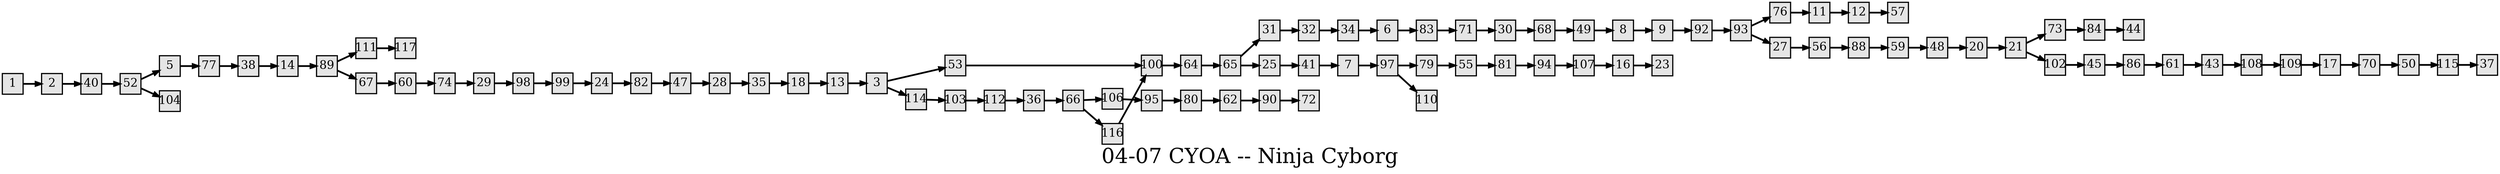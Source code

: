 digraph g{
  graph [ label="04-07 CYOA -- Ninja Cyborg" rankdir=LR, ordering=out, fontsize=36, nodesep="0.35", ranksep="0.45"];
  node  [shape=rect, penwidth=2, fontsize=20, style=filled, fillcolor=grey90, margin="0,0", labelfloat=true, regular=true, fixedsize=true];
  edge  [labelfloat=true, penwidth=3, fontsize=12];

  1 -> 2;
  2 -> 40;
  3 -> 53;
  3 -> 114;
  5 -> 77;
  6 -> 83;
  7 -> 97;
  8 -> 9;
  9 -> 92;
  11 -> 12;
  12 -> 57;
  13 -> 3;
  14 -> 89;
  16 -> 23;
  17 -> 70;
  18 -> 13;
  20 -> 21;
  21 -> 73;
  21 -> 102;
  24 -> 82;
  25 -> 41;
  27 -> 56;
  28 -> 35;
  29 -> 98;
  30 -> 68;
  31 -> 32;
  32 -> 34;
  34 -> 6;
  35 -> 18;
  36 -> 66;
  38 -> 14;
  40 -> 52;
  41 -> 7;
  43 -> 108;
  45 -> 86;
  47 -> 28;
  48 -> 20;
  49 -> 8;
  50 -> 115;
  52 -> 5;
  52 -> 104;
  53 -> 100;
  55 -> 81;
  56 -> 88;
  59 -> 48;
  60 -> 74;
  61 -> 43;
  62 -> 90;
  64 -> 65;
  65 -> 31;
  65 -> 25;
  66 -> 106;
  66 -> 116;
  67 -> 60;
  68 -> 49;
  70 -> 50;
  71 -> 30;
  73 -> 84;
  74 -> 29;
  76 -> 11;
  77 -> 38;
  79 -> 55;
  80 -> 62;
  81 -> 94;
  82 -> 47;
  83 -> 71;
  84 -> 44;
  86 -> 61;
  88 -> 59;
  89 -> 111;
  89 -> 67;
  90 -> 72;
  92 -> 93;
  93 -> 76;
  93 -> 27;
  94 -> 107;
  95 -> 80;
  97 -> 79;
  97 -> 110;
  98 -> 99;
  99 -> 24;
  100 -> 64;
  102 -> 45;
  103 -> 112;
  106 -> 95;
  107 -> 16;
  108 -> 109;
  109 -> 17;
  111 -> 117;
  112 -> 36;
  114 -> 103;
  115 -> 37;
  116 -> 100;
}

